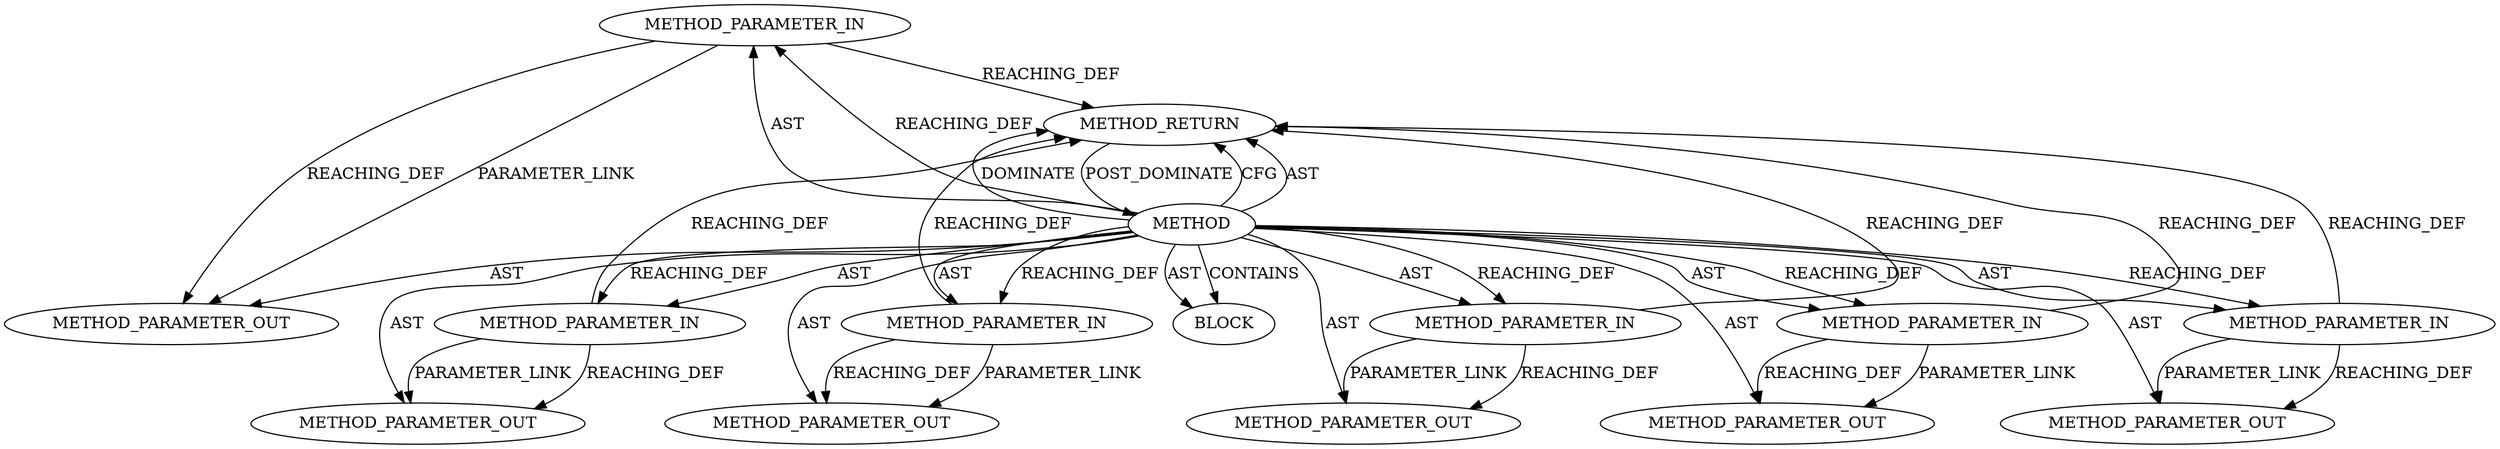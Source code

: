 digraph {
  13527 [label=METHOD_PARAMETER_OUT ORDER=5 CODE="p5" IS_VARIADIC=false TYPE_FULL_NAME="ANY" EVALUATION_STRATEGY="BY_VALUE" INDEX=5 NAME="p5"]
  12590 [label=METHOD_PARAMETER_IN ORDER=6 CODE="p6" IS_VARIADIC=false TYPE_FULL_NAME="ANY" EVALUATION_STRATEGY="BY_VALUE" INDEX=6 NAME="p6"]
  12589 [label=METHOD_PARAMETER_IN ORDER=5 CODE="p5" IS_VARIADIC=false TYPE_FULL_NAME="ANY" EVALUATION_STRATEGY="BY_VALUE" INDEX=5 NAME="p5"]
  13528 [label=METHOD_PARAMETER_OUT ORDER=6 CODE="p6" IS_VARIADIC=false TYPE_FULL_NAME="ANY" EVALUATION_STRATEGY="BY_VALUE" INDEX=6 NAME="p6"]
  13526 [label=METHOD_PARAMETER_OUT ORDER=4 CODE="p4" IS_VARIADIC=false TYPE_FULL_NAME="ANY" EVALUATION_STRATEGY="BY_VALUE" INDEX=4 NAME="p4"]
  12592 [label=METHOD_RETURN ORDER=2 CODE="RET" TYPE_FULL_NAME="ANY" EVALUATION_STRATEGY="BY_VALUE"]
  12586 [label=METHOD_PARAMETER_IN ORDER=2 CODE="p2" IS_VARIADIC=false TYPE_FULL_NAME="ANY" EVALUATION_STRATEGY="BY_VALUE" INDEX=2 NAME="p2"]
  12585 [label=METHOD_PARAMETER_IN ORDER=1 CODE="p1" IS_VARIADIC=false TYPE_FULL_NAME="ANY" EVALUATION_STRATEGY="BY_VALUE" INDEX=1 NAME="p1"]
  12588 [label=METHOD_PARAMETER_IN ORDER=4 CODE="p4" IS_VARIADIC=false TYPE_FULL_NAME="ANY" EVALUATION_STRATEGY="BY_VALUE" INDEX=4 NAME="p4"]
  13525 [label=METHOD_PARAMETER_OUT ORDER=3 CODE="p3" IS_VARIADIC=false TYPE_FULL_NAME="ANY" EVALUATION_STRATEGY="BY_VALUE" INDEX=3 NAME="p3"]
  12587 [label=METHOD_PARAMETER_IN ORDER=3 CODE="p3" IS_VARIADIC=false TYPE_FULL_NAME="ANY" EVALUATION_STRATEGY="BY_VALUE" INDEX=3 NAME="p3"]
  12591 [label=BLOCK ORDER=1 ARGUMENT_INDEX=1 CODE="<empty>" TYPE_FULL_NAME="ANY"]
  13523 [label=METHOD_PARAMETER_OUT ORDER=1 CODE="p1" IS_VARIADIC=false TYPE_FULL_NAME="ANY" EVALUATION_STRATEGY="BY_VALUE" INDEX=1 NAME="p1"]
  13524 [label=METHOD_PARAMETER_OUT ORDER=2 CODE="p2" IS_VARIADIC=false TYPE_FULL_NAME="ANY" EVALUATION_STRATEGY="BY_VALUE" INDEX=2 NAME="p2"]
  12584 [label=METHOD AST_PARENT_TYPE="NAMESPACE_BLOCK" AST_PARENT_FULL_NAME="<global>" ORDER=0 CODE="<empty>" FULL_NAME="sg_alloc_table_from_pages" IS_EXTERNAL=true FILENAME="<empty>" SIGNATURE="" NAME="sg_alloc_table_from_pages"]
  12585 -> 13523 [label=REACHING_DEF VARIABLE="p1"]
  12584 -> 12585 [label=REACHING_DEF VARIABLE=""]
  12587 -> 13525 [label=REACHING_DEF VARIABLE="p3"]
  12584 -> 12586 [label=AST ]
  12584 -> 12592 [label=CFG ]
  12584 -> 12588 [label=AST ]
  12589 -> 12592 [label=REACHING_DEF VARIABLE="p5"]
  12585 -> 13523 [label=PARAMETER_LINK ]
  12584 -> 12591 [label=CONTAINS ]
  12586 -> 13524 [label=REACHING_DEF VARIABLE="p2"]
  12584 -> 12592 [label=AST ]
  12590 -> 13528 [label=PARAMETER_LINK ]
  12590 -> 13528 [label=REACHING_DEF VARIABLE="p6"]
  12588 -> 12592 [label=REACHING_DEF VARIABLE="p4"]
  12584 -> 12588 [label=REACHING_DEF VARIABLE=""]
  12586 -> 12592 [label=REACHING_DEF VARIABLE="p2"]
  12584 -> 12586 [label=REACHING_DEF VARIABLE=""]
  12589 -> 13527 [label=PARAMETER_LINK ]
  12588 -> 13526 [label=REACHING_DEF VARIABLE="p4"]
  12584 -> 12590 [label=REACHING_DEF VARIABLE=""]
  12586 -> 13524 [label=PARAMETER_LINK ]
  12592 -> 12584 [label=POST_DOMINATE ]
  12584 -> 13526 [label=AST ]
  12584 -> 12590 [label=AST ]
  12584 -> 12585 [label=AST ]
  12584 -> 13524 [label=AST ]
  12584 -> 13523 [label=AST ]
  12584 -> 12589 [label=AST ]
  12584 -> 13527 [label=AST ]
  12584 -> 12589 [label=REACHING_DEF VARIABLE=""]
  12585 -> 12592 [label=REACHING_DEF VARIABLE="p1"]
  12584 -> 12587 [label=REACHING_DEF VARIABLE=""]
  12589 -> 13527 [label=REACHING_DEF VARIABLE="p5"]
  12584 -> 12591 [label=AST ]
  12588 -> 13526 [label=PARAMETER_LINK ]
  12584 -> 12587 [label=AST ]
  12590 -> 12592 [label=REACHING_DEF VARIABLE="p6"]
  12587 -> 13525 [label=PARAMETER_LINK ]
  12587 -> 12592 [label=REACHING_DEF VARIABLE="p3"]
  12584 -> 13525 [label=AST ]
  12584 -> 13528 [label=AST ]
  12584 -> 12592 [label=DOMINATE ]
}
